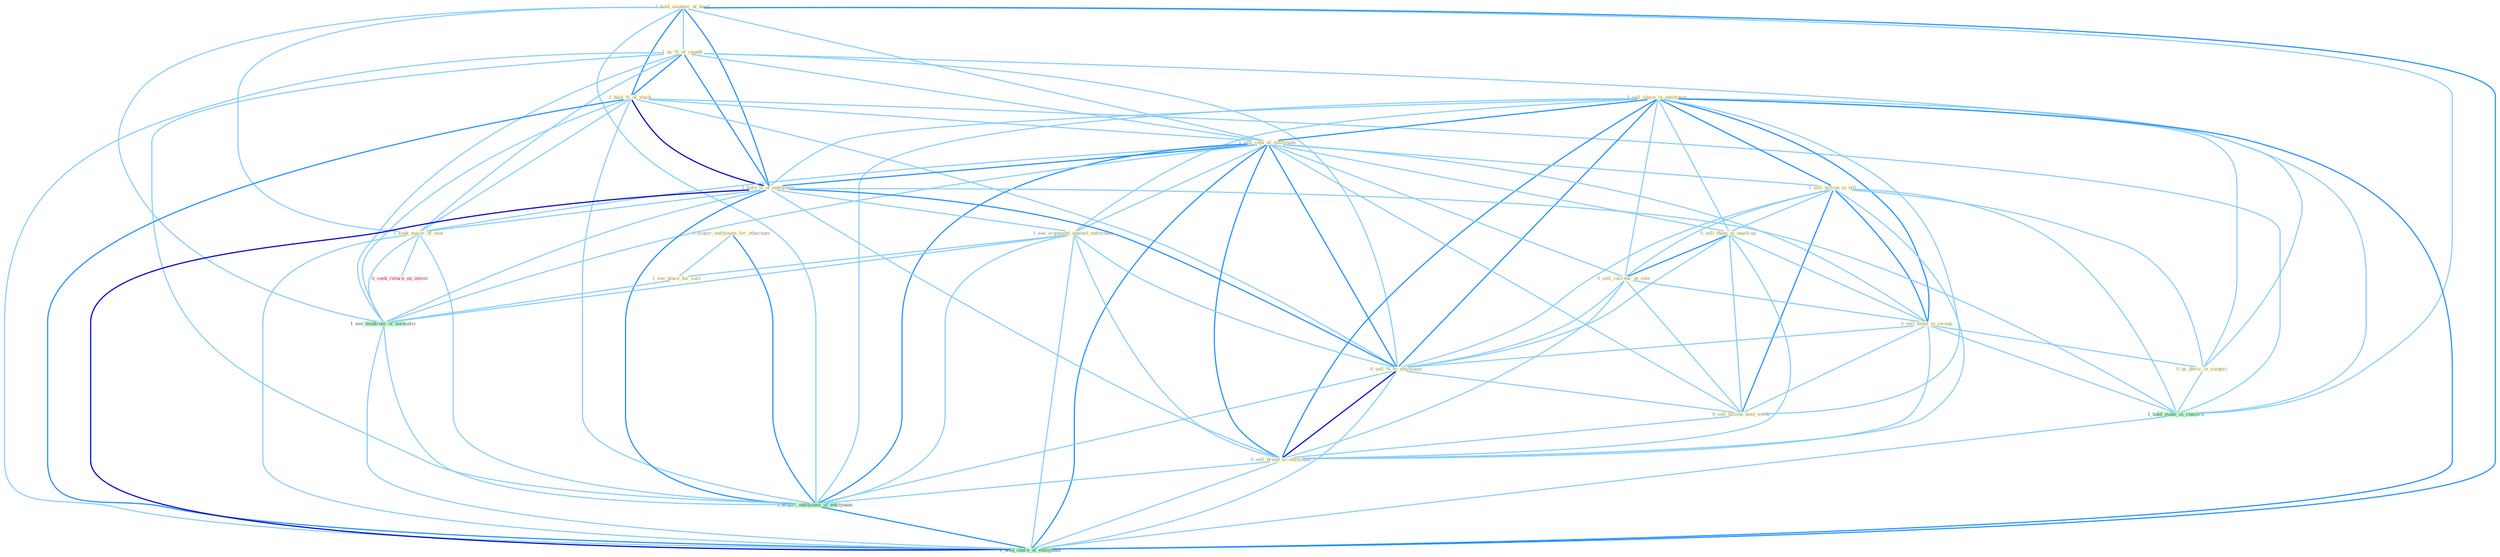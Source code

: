 Graph G{ 
    node
    [shape=polygon,style=filled,width=.5,height=.06,color="#BDFCC9",fixedsize=true,fontsize=4,
    fontcolor="#2f4f4f"];
    {node
    [color="#ffffe0", fontcolor="#8b7d6b"] "0_acquir_entitynam_for_othernum " "1_hold_smatter_of_bond " "1_us_%_of_capabl " "1_hold_%_of_stock " "1_sell_share_in_entitynam " "1_sell_copi_of_entitynam " "1_sell_billion_in_bill " "0_sell_them_at_mark-up " "1_hold_%_of_entitynam " "0_sell_currenc_at_rate " "0_sell_estat_in_swoop " "1_see_argument_against_entitynam " "0_sell_%_to_entitynam " "1_see_place_for_sort " "0_sell_billion_next_week " "1_seek_major_of_seat " "0_us_devic_in_surgeri " "0_sell_brand_to_entitynam "}
{node [color="#fff0f5", fontcolor="#b22222"] "0_seek_return_on_invest "}
edge [color="#B0E2FF"];

	"0_acquir_entitynam_for_othernum " -- "1_see_place_for_sort " [w="1", color="#87cefa" ];
	"0_acquir_entitynam_for_othernum " -- "1_acquir_entitynam_of_entitynam " [w="2", color="#1e90ff" , len=0.8];
	"1_hold_smatter_of_bond " -- "1_us_%_of_capabl " [w="1", color="#87cefa" ];
	"1_hold_smatter_of_bond " -- "1_hold_%_of_stock " [w="2", color="#1e90ff" , len=0.8];
	"1_hold_smatter_of_bond " -- "1_sell_copi_of_entitynam " [w="1", color="#87cefa" ];
	"1_hold_smatter_of_bond " -- "1_hold_%_of_entitynam " [w="2", color="#1e90ff" , len=0.8];
	"1_hold_smatter_of_bond " -- "1_seek_major_of_seat " [w="1", color="#87cefa" ];
	"1_hold_smatter_of_bond " -- "1_hold_stake_in_concern " [w="1", color="#87cefa" ];
	"1_hold_smatter_of_bond " -- "1_see_modicum_of_normalci " [w="1", color="#87cefa" ];
	"1_hold_smatter_of_bond " -- "1_acquir_entitynam_of_entitynam " [w="1", color="#87cefa" ];
	"1_hold_smatter_of_bond " -- "1_hold_share_of_entitynam " [w="2", color="#1e90ff" , len=0.8];
	"1_us_%_of_capabl " -- "1_hold_%_of_stock " [w="2", color="#1e90ff" , len=0.8];
	"1_us_%_of_capabl " -- "1_sell_copi_of_entitynam " [w="1", color="#87cefa" ];
	"1_us_%_of_capabl " -- "1_hold_%_of_entitynam " [w="2", color="#1e90ff" , len=0.8];
	"1_us_%_of_capabl " -- "0_sell_%_to_entitynam " [w="1", color="#87cefa" ];
	"1_us_%_of_capabl " -- "1_seek_major_of_seat " [w="1", color="#87cefa" ];
	"1_us_%_of_capabl " -- "0_us_devic_in_surgeri " [w="1", color="#87cefa" ];
	"1_us_%_of_capabl " -- "1_see_modicum_of_normalci " [w="1", color="#87cefa" ];
	"1_us_%_of_capabl " -- "1_acquir_entitynam_of_entitynam " [w="1", color="#87cefa" ];
	"1_us_%_of_capabl " -- "1_hold_share_of_entitynam " [w="1", color="#87cefa" ];
	"1_hold_%_of_stock " -- "1_sell_copi_of_entitynam " [w="1", color="#87cefa" ];
	"1_hold_%_of_stock " -- "1_hold_%_of_entitynam " [w="3", color="#0000cd" , len=0.6];
	"1_hold_%_of_stock " -- "0_sell_%_to_entitynam " [w="1", color="#87cefa" ];
	"1_hold_%_of_stock " -- "1_seek_major_of_seat " [w="1", color="#87cefa" ];
	"1_hold_%_of_stock " -- "1_hold_stake_in_concern " [w="1", color="#87cefa" ];
	"1_hold_%_of_stock " -- "1_see_modicum_of_normalci " [w="1", color="#87cefa" ];
	"1_hold_%_of_stock " -- "1_acquir_entitynam_of_entitynam " [w="1", color="#87cefa" ];
	"1_hold_%_of_stock " -- "1_hold_share_of_entitynam " [w="2", color="#1e90ff" , len=0.8];
	"1_sell_share_in_entitynam " -- "1_sell_copi_of_entitynam " [w="2", color="#1e90ff" , len=0.8];
	"1_sell_share_in_entitynam " -- "1_sell_billion_in_bill " [w="2", color="#1e90ff" , len=0.8];
	"1_sell_share_in_entitynam " -- "0_sell_them_at_mark-up " [w="1", color="#87cefa" ];
	"1_sell_share_in_entitynam " -- "1_hold_%_of_entitynam " [w="1", color="#87cefa" ];
	"1_sell_share_in_entitynam " -- "0_sell_currenc_at_rate " [w="1", color="#87cefa" ];
	"1_sell_share_in_entitynam " -- "0_sell_estat_in_swoop " [w="2", color="#1e90ff" , len=0.8];
	"1_sell_share_in_entitynam " -- "1_see_argument_against_entitynam " [w="1", color="#87cefa" ];
	"1_sell_share_in_entitynam " -- "0_sell_%_to_entitynam " [w="2", color="#1e90ff" , len=0.8];
	"1_sell_share_in_entitynam " -- "0_sell_billion_next_week " [w="1", color="#87cefa" ];
	"1_sell_share_in_entitynam " -- "0_us_devic_in_surgeri " [w="1", color="#87cefa" ];
	"1_sell_share_in_entitynam " -- "0_sell_brand_to_entitynam " [w="2", color="#1e90ff" , len=0.8];
	"1_sell_share_in_entitynam " -- "1_hold_stake_in_concern " [w="1", color="#87cefa" ];
	"1_sell_share_in_entitynam " -- "1_acquir_entitynam_of_entitynam " [w="1", color="#87cefa" ];
	"1_sell_share_in_entitynam " -- "1_hold_share_of_entitynam " [w="2", color="#1e90ff" , len=0.8];
	"1_sell_copi_of_entitynam " -- "1_sell_billion_in_bill " [w="1", color="#87cefa" ];
	"1_sell_copi_of_entitynam " -- "0_sell_them_at_mark-up " [w="1", color="#87cefa" ];
	"1_sell_copi_of_entitynam " -- "1_hold_%_of_entitynam " [w="2", color="#1e90ff" , len=0.8];
	"1_sell_copi_of_entitynam " -- "0_sell_currenc_at_rate " [w="1", color="#87cefa" ];
	"1_sell_copi_of_entitynam " -- "0_sell_estat_in_swoop " [w="1", color="#87cefa" ];
	"1_sell_copi_of_entitynam " -- "1_see_argument_against_entitynam " [w="1", color="#87cefa" ];
	"1_sell_copi_of_entitynam " -- "0_sell_%_to_entitynam " [w="2", color="#1e90ff" , len=0.8];
	"1_sell_copi_of_entitynam " -- "0_sell_billion_next_week " [w="1", color="#87cefa" ];
	"1_sell_copi_of_entitynam " -- "1_seek_major_of_seat " [w="1", color="#87cefa" ];
	"1_sell_copi_of_entitynam " -- "0_sell_brand_to_entitynam " [w="2", color="#1e90ff" , len=0.8];
	"1_sell_copi_of_entitynam " -- "1_see_modicum_of_normalci " [w="1", color="#87cefa" ];
	"1_sell_copi_of_entitynam " -- "1_acquir_entitynam_of_entitynam " [w="2", color="#1e90ff" , len=0.8];
	"1_sell_copi_of_entitynam " -- "1_hold_share_of_entitynam " [w="2", color="#1e90ff" , len=0.8];
	"1_sell_billion_in_bill " -- "0_sell_them_at_mark-up " [w="1", color="#87cefa" ];
	"1_sell_billion_in_bill " -- "0_sell_currenc_at_rate " [w="1", color="#87cefa" ];
	"1_sell_billion_in_bill " -- "0_sell_estat_in_swoop " [w="2", color="#1e90ff" , len=0.8];
	"1_sell_billion_in_bill " -- "0_sell_%_to_entitynam " [w="1", color="#87cefa" ];
	"1_sell_billion_in_bill " -- "0_sell_billion_next_week " [w="2", color="#1e90ff" , len=0.8];
	"1_sell_billion_in_bill " -- "0_us_devic_in_surgeri " [w="1", color="#87cefa" ];
	"1_sell_billion_in_bill " -- "0_sell_brand_to_entitynam " [w="1", color="#87cefa" ];
	"1_sell_billion_in_bill " -- "1_hold_stake_in_concern " [w="1", color="#87cefa" ];
	"0_sell_them_at_mark-up " -- "0_sell_currenc_at_rate " [w="2", color="#1e90ff" , len=0.8];
	"0_sell_them_at_mark-up " -- "0_sell_estat_in_swoop " [w="1", color="#87cefa" ];
	"0_sell_them_at_mark-up " -- "0_sell_%_to_entitynam " [w="1", color="#87cefa" ];
	"0_sell_them_at_mark-up " -- "0_sell_billion_next_week " [w="1", color="#87cefa" ];
	"0_sell_them_at_mark-up " -- "0_sell_brand_to_entitynam " [w="1", color="#87cefa" ];
	"1_hold_%_of_entitynam " -- "1_see_argument_against_entitynam " [w="1", color="#87cefa" ];
	"1_hold_%_of_entitynam " -- "0_sell_%_to_entitynam " [w="2", color="#1e90ff" , len=0.8];
	"1_hold_%_of_entitynam " -- "1_seek_major_of_seat " [w="1", color="#87cefa" ];
	"1_hold_%_of_entitynam " -- "0_sell_brand_to_entitynam " [w="1", color="#87cefa" ];
	"1_hold_%_of_entitynam " -- "1_hold_stake_in_concern " [w="1", color="#87cefa" ];
	"1_hold_%_of_entitynam " -- "1_see_modicum_of_normalci " [w="1", color="#87cefa" ];
	"1_hold_%_of_entitynam " -- "1_acquir_entitynam_of_entitynam " [w="2", color="#1e90ff" , len=0.8];
	"1_hold_%_of_entitynam " -- "1_hold_share_of_entitynam " [w="3", color="#0000cd" , len=0.6];
	"0_sell_currenc_at_rate " -- "0_sell_estat_in_swoop " [w="1", color="#87cefa" ];
	"0_sell_currenc_at_rate " -- "0_sell_%_to_entitynam " [w="1", color="#87cefa" ];
	"0_sell_currenc_at_rate " -- "0_sell_billion_next_week " [w="1", color="#87cefa" ];
	"0_sell_currenc_at_rate " -- "0_sell_brand_to_entitynam " [w="1", color="#87cefa" ];
	"0_sell_estat_in_swoop " -- "0_sell_%_to_entitynam " [w="1", color="#87cefa" ];
	"0_sell_estat_in_swoop " -- "0_sell_billion_next_week " [w="1", color="#87cefa" ];
	"0_sell_estat_in_swoop " -- "0_us_devic_in_surgeri " [w="1", color="#87cefa" ];
	"0_sell_estat_in_swoop " -- "0_sell_brand_to_entitynam " [w="1", color="#87cefa" ];
	"0_sell_estat_in_swoop " -- "1_hold_stake_in_concern " [w="1", color="#87cefa" ];
	"1_see_argument_against_entitynam " -- "0_sell_%_to_entitynam " [w="1", color="#87cefa" ];
	"1_see_argument_against_entitynam " -- "1_see_place_for_sort " [w="1", color="#87cefa" ];
	"1_see_argument_against_entitynam " -- "0_sell_brand_to_entitynam " [w="1", color="#87cefa" ];
	"1_see_argument_against_entitynam " -- "1_see_modicum_of_normalci " [w="1", color="#87cefa" ];
	"1_see_argument_against_entitynam " -- "1_acquir_entitynam_of_entitynam " [w="1", color="#87cefa" ];
	"1_see_argument_against_entitynam " -- "1_hold_share_of_entitynam " [w="1", color="#87cefa" ];
	"0_sell_%_to_entitynam " -- "0_sell_billion_next_week " [w="1", color="#87cefa" ];
	"0_sell_%_to_entitynam " -- "0_sell_brand_to_entitynam " [w="3", color="#0000cd" , len=0.6];
	"0_sell_%_to_entitynam " -- "1_acquir_entitynam_of_entitynam " [w="1", color="#87cefa" ];
	"0_sell_%_to_entitynam " -- "1_hold_share_of_entitynam " [w="1", color="#87cefa" ];
	"1_see_place_for_sort " -- "1_see_modicum_of_normalci " [w="1", color="#87cefa" ];
	"0_sell_billion_next_week " -- "0_sell_brand_to_entitynam " [w="1", color="#87cefa" ];
	"1_seek_major_of_seat " -- "0_seek_return_on_invest " [w="1", color="#87cefa" ];
	"1_seek_major_of_seat " -- "1_see_modicum_of_normalci " [w="1", color="#87cefa" ];
	"1_seek_major_of_seat " -- "1_acquir_entitynam_of_entitynam " [w="1", color="#87cefa" ];
	"1_seek_major_of_seat " -- "1_hold_share_of_entitynam " [w="1", color="#87cefa" ];
	"0_us_devic_in_surgeri " -- "1_hold_stake_in_concern " [w="1", color="#87cefa" ];
	"0_sell_brand_to_entitynam " -- "1_acquir_entitynam_of_entitynam " [w="1", color="#87cefa" ];
	"0_sell_brand_to_entitynam " -- "1_hold_share_of_entitynam " [w="1", color="#87cefa" ];
	"1_hold_stake_in_concern " -- "1_hold_share_of_entitynam " [w="1", color="#87cefa" ];
	"1_see_modicum_of_normalci " -- "1_acquir_entitynam_of_entitynam " [w="1", color="#87cefa" ];
	"1_see_modicum_of_normalci " -- "1_hold_share_of_entitynam " [w="1", color="#87cefa" ];
	"1_acquir_entitynam_of_entitynam " -- "1_hold_share_of_entitynam " [w="2", color="#1e90ff" , len=0.8];
}